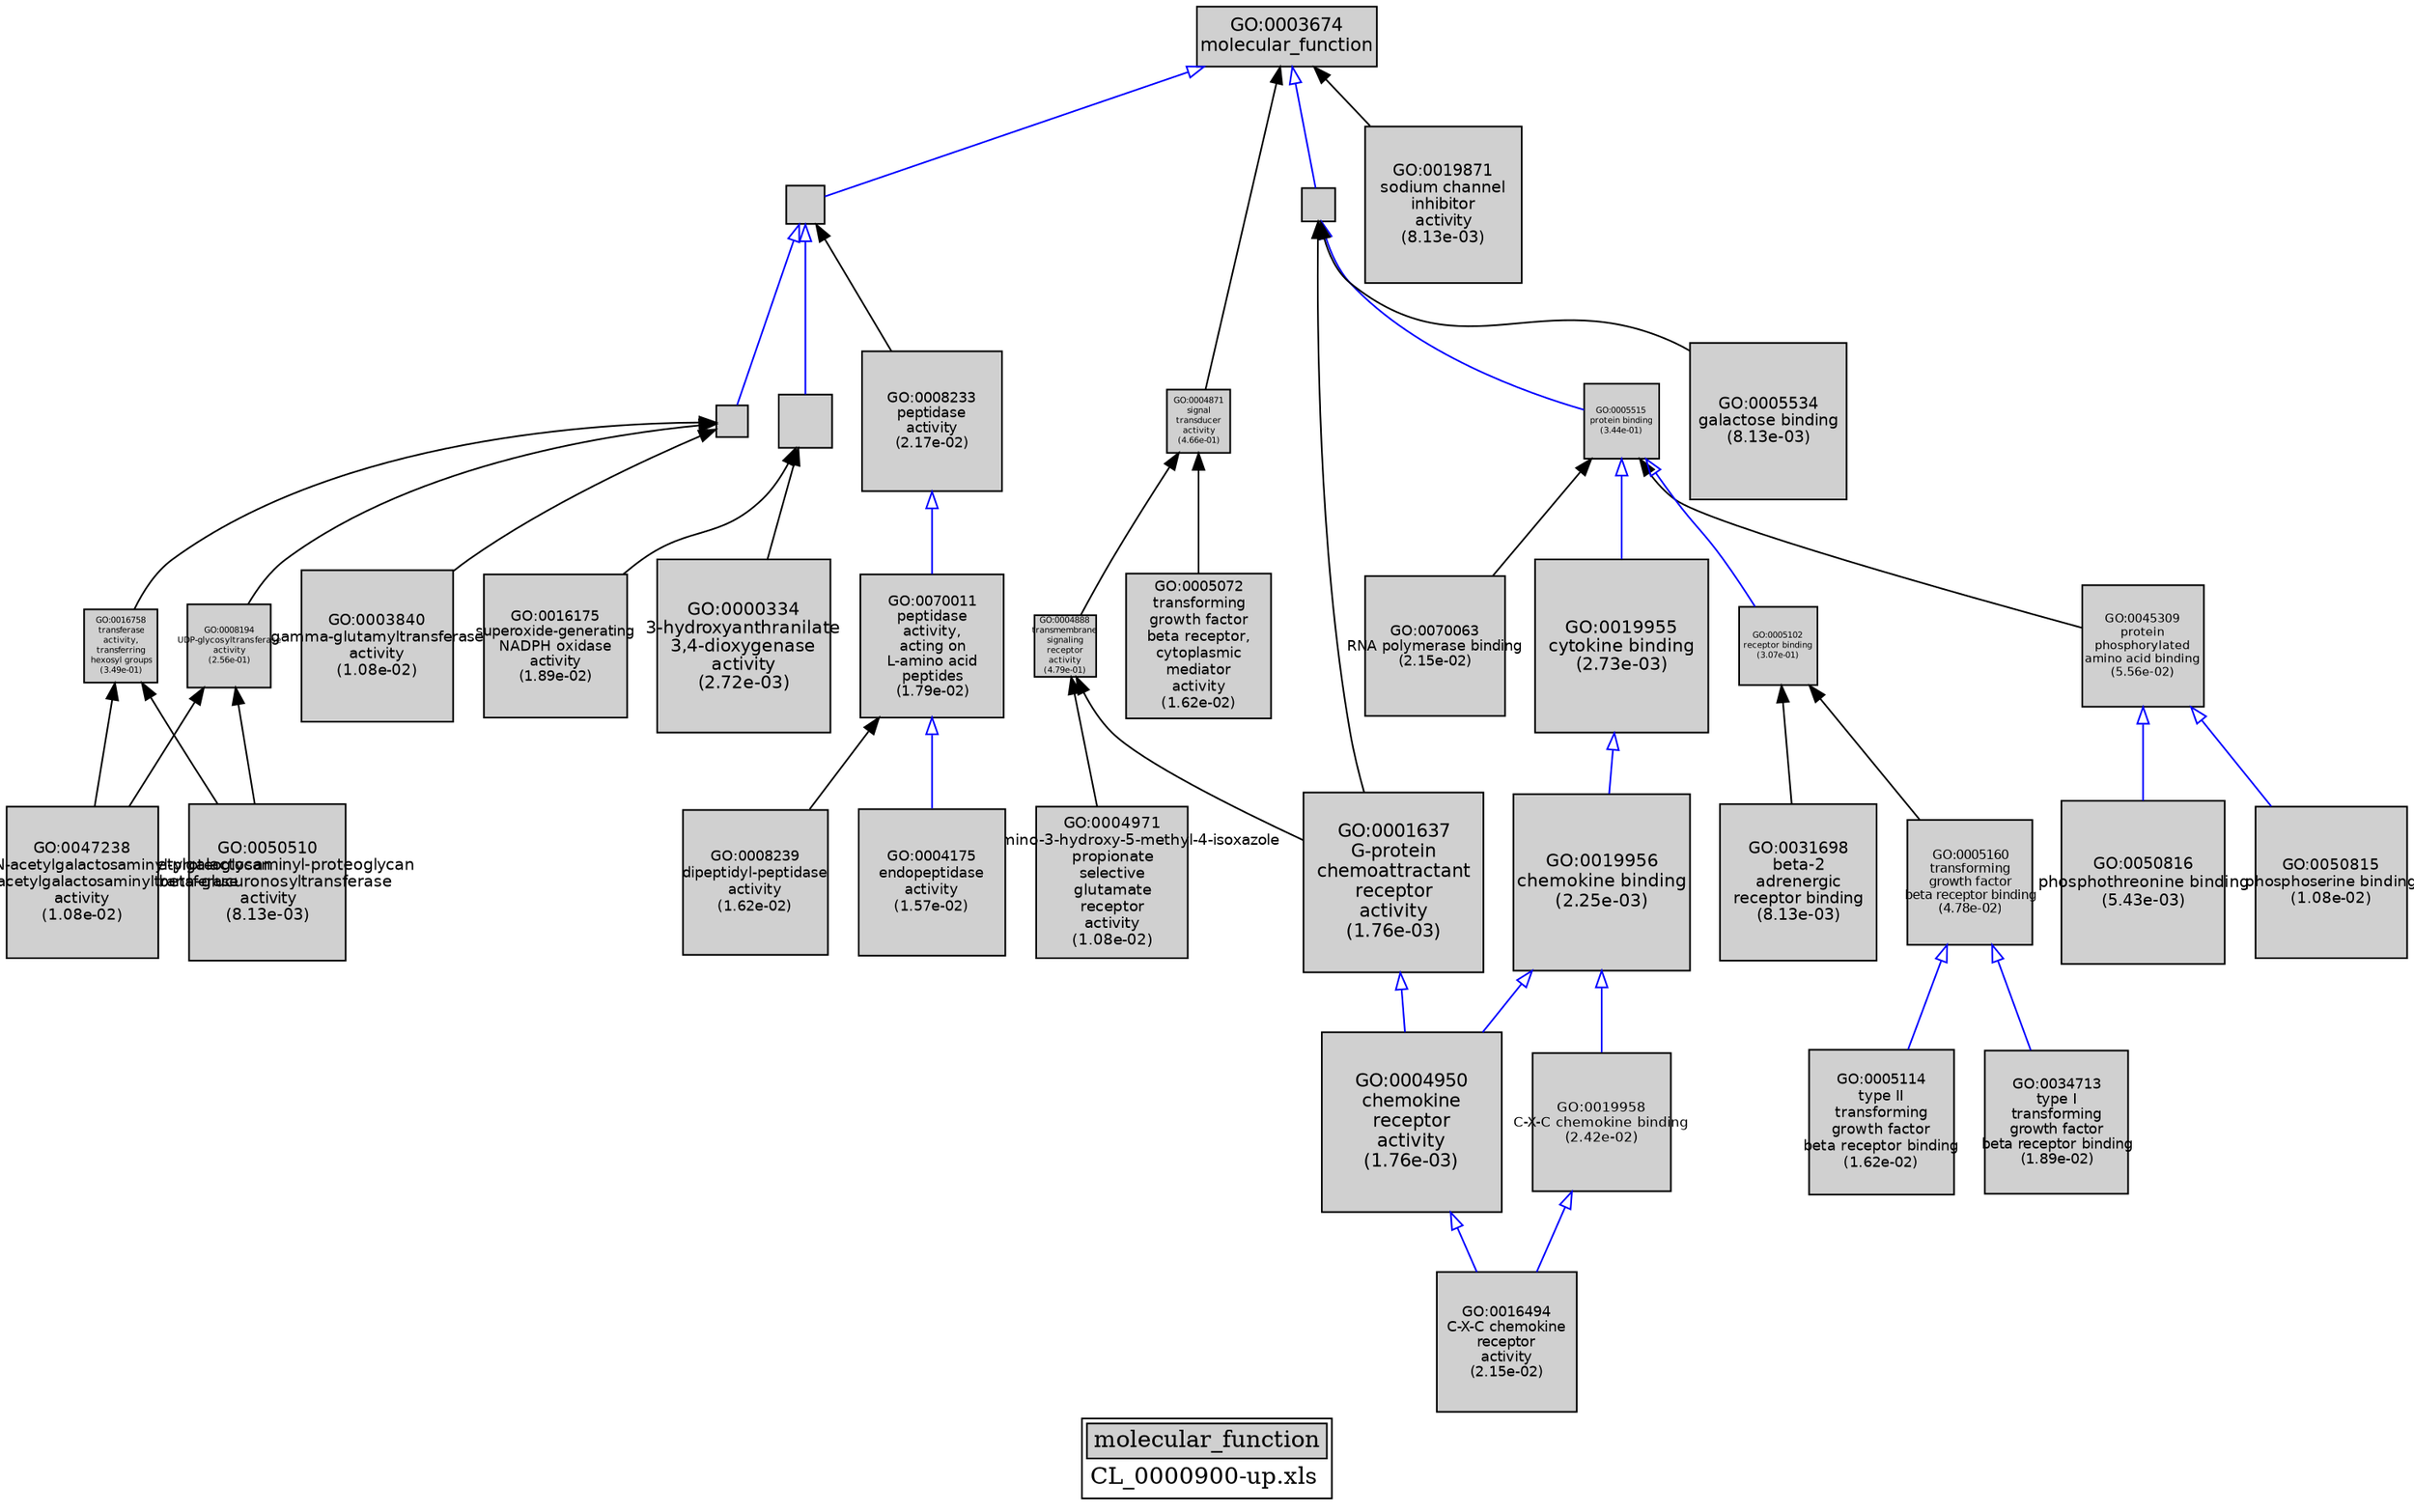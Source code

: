 digraph "molecular_function" {
graph [ bgcolor = "#FFFFFF", label = <<TABLE COLOR="black" BGCOLOR="white"><TR><TD COLSPAN="2" BGCOLOR="#D0D0D0"><FONT COLOR="black">molecular_function</FONT></TD></TR><TR><TD BORDER="0">CL_0000900-up.xls</TD></TR></TABLE>> ];
node [ fontname = "Helvetica" ];

subgraph "nodes" {

node [ style = "filled", fixedsize = "true", width = 1, shape = "box", fontsize = 9, fillcolor = "#D0D0D0", fontcolor = "black", color = "black" ];

"GO:0050510" [ URL = "#GO:0050510", label = <<TABLE BORDER="0"><TR><TD>GO:0050510<BR/>N-acetylgalactosaminyl-proteoglycan<BR/>3-beta-glucuronosyltransferase<BR/>activity<BR/>(8.13e-03)</TD></TR></TABLE>>, width = 1.30734162581, shape = "box", fontsize = 9.41285970583, height = 1.30734162581 ];
"GO:0008194" [ URL = "#GO:0008194", label = <<TABLE BORDER="0"><TR><TD>GO:0008194<BR/>UDP-glycosyltransferase<BR/>activity<BR/>(2.56e-01)</TD></TR></TABLE>>, width = 0.701299003685, shape = "box", fontsize = 5.04935282653, height = 0.701299003685 ];
"GO:0001637" [ URL = "#GO:0001637", label = <<TABLE BORDER="0"><TR><TD>GO:0001637<BR/>G-protein<BR/>chemoattractant<BR/>receptor<BR/>activity<BR/>(1.76e-03)</TD></TR></TABLE>>, width = 1.5, shape = "box", fontsize = 10.8, height = 1.5 ];
"GO:0003674" [ URL = "#GO:0003674", label = <<TABLE BORDER="0"><TR><TD>GO:0003674<BR/>molecular_function</TD></TR></TABLE>>, width = 1.5, shape = "box", fontsize = 10.8 ];
"GO:0031698" [ URL = "#GO:0031698", label = <<TABLE BORDER="0"><TR><TD>GO:0031698<BR/>beta-2<BR/>adrenergic<BR/>receptor binding<BR/>(8.13e-03)</TD></TR></TABLE>>, width = 1.30734162581, shape = "box", fontsize = 9.41285970583, height = 1.30734162581 ];
"GO:0019958" [ URL = "#GO:0019958", label = <<TABLE BORDER="0"><TR><TD>GO:0019958<BR/>C-X-C chemokine binding<BR/>(2.42e-02)</TD></TR></TABLE>>, width = 1.15065129363, shape = "box", fontsize = 8.28468931417, height = 1.15065129363 ];
"GO:0005515" [ URL = "#GO:0005515", label = <<TABLE BORDER="0"><TR><TD>GO:0005515<BR/>protein binding<BR/>(3.44e-01)</TD></TR></TABLE>>, width = 0.62156289875, shape = "box", fontsize = 5.0, height = 0.62156289875 ];
"GO:0045309" [ URL = "#GO:0045309", label = <<TABLE BORDER="0"><TR><TD>GO:0045309<BR/>protein<BR/>phosphorylated<BR/>amino acid binding<BR/>(5.56e-02)</TD></TR></TABLE>>, width = 1.01507889699, shape = "box", fontsize = 7.30856805832, height = 1.01507889699 ];
"GO:0003824" [ URL = "#GO:0003824", label = "", width = 0.322363369013, shape = "box", height = 0.322363369013 ];
"GO:0004871" [ URL = "#GO:0004871", label = <<TABLE BORDER="0"><TR><TD>GO:0004871<BR/>signal<BR/>transducer<BR/>activity<BR/>(4.66e-01)</TD></TR></TABLE>>, width = 0.528921103342, shape = "box", fontsize = 5.0, height = 0.528921103342 ];
"GO:0034713" [ URL = "#GO:0034713", label = <<TABLE BORDER="0"><TR><TD>GO:0034713<BR/>type I<BR/>transforming<BR/>growth factor<BR/>beta receptor binding<BR/>(1.89e-02)</TD></TR></TABLE>>, width = 1.18819604714, shape = "box", fontsize = 8.55501153942, height = 1.18819604714 ];
"GO:0016491" [ URL = "#GO:0016491", label = "", width = 0.441987837833, shape = "box", height = 0.441987837833 ];
"GO:0005160" [ URL = "#GO:0005160", label = <<TABLE BORDER="0"><TR><TD>GO:0005160<BR/>transforming<BR/>growth factor<BR/>beta receptor binding<BR/>(4.78e-02)</TD></TR></TABLE>>, width = 1.04087697448, shape = "box", fontsize = 7.49431421628, height = 1.04087697448 ];
"GO:0019956" [ URL = "#GO:0019956", label = <<TABLE BORDER="0"><TR><TD>GO:0019956<BR/>chemokine binding<BR/>(2.25e-03)</TD></TR></TABLE>>, width = 1.47084455925, shape = "box", fontsize = 10.5900808266, height = 1.47084455925 ];
"GO:0004950" [ URL = "#GO:0004950", label = <<TABLE BORDER="0"><TR><TD>GO:0004950<BR/>chemokine<BR/>receptor<BR/>activity<BR/>(1.76e-03)</TD></TR></TABLE>>, width = 1.5, shape = "box", fontsize = 10.8, height = 1.5 ];
"GO:0019955" [ URL = "#GO:0019955", label = <<TABLE BORDER="0"><TR><TD>GO:0019955<BR/>cytokine binding<BR/>(2.73e-03)</TD></TR></TABLE>>, width = 1.44742136416, shape = "box", fontsize = 10.421433822, height = 1.44742136416 ];
"GO:0004888" [ URL = "#GO:0004888", label = <<TABLE BORDER="0"><TR><TD>GO:0004888<BR/>transmembrane<BR/>signaling<BR/>receptor<BR/>activity<BR/>(4.79e-01)</TD></TR></TABLE>>, width = 0.519270667293, shape = "box", fontsize = 5.0, height = 0.519270667293 ];
"GO:0004175" [ URL = "#GO:0004175", label = <<TABLE BORDER="0"><TR><TD>GO:0004175<BR/>endopeptidase<BR/>activity<BR/>(1.57e-02)</TD></TR></TABLE>>, width = 1.21567895659, shape = "box", fontsize = 8.75288848746, height = 1.21567895659 ];
"GO:0070011" [ URL = "#GO:0070011", label = <<TABLE BORDER="0"><TR><TD>GO:0070011<BR/>peptidase<BR/>activity,<BR/>acting on<BR/>L-amino acid<BR/>peptides<BR/>(1.79e-02)</TD></TR></TABLE>>, width = 1.19590013047, shape = "box", fontsize = 8.61048093937, height = 1.19590013047 ];
"GO:0004971" [ URL = "#GO:0004971", label = <<TABLE BORDER="0"><TR><TD>GO:0004971<BR/>alpha-amino-3-hydroxy-5-methyl-4-isoxazole<BR/>propionate<BR/>selective<BR/>glutamate<BR/>receptor<BR/>activity<BR/>(1.08e-02)</TD></TR></TABLE>>, width = 1.26807808699, shape = "box", fontsize = 9.13016222632, height = 1.26807808699 ];
"GO:0047238" [ URL = "#GO:0047238", label = <<TABLE BORDER="0"><TR><TD>GO:0047238<BR/>glucuronosyl-N-acetylgalactosaminyl-proteoglycan<BR/>4-beta-N-acetylgalactosaminyltransferase<BR/>activity<BR/>(1.08e-02)</TD></TR></TABLE>>, width = 1.26807808699, shape = "box", fontsize = 9.13016222632, height = 1.26807808699 ];
"GO:0016740" [ URL = "#GO:0016740", label = "", width = 0.260256347745, shape = "box", height = 0.260256347745 ];
"GO:0016758" [ URL = "#GO:0016758", label = <<TABLE BORDER="0"><TR><TD>GO:0016758<BR/>transferase<BR/>activity,<BR/>transferring<BR/>hexosyl groups<BR/>(3.49e-01)</TD></TR></TABLE>>, width = 0.617616605927, shape = "box", fontsize = 5.0, height = 0.617616605927 ];
"GO:0005072" [ URL = "#GO:0005072", label = <<TABLE BORDER="0"><TR><TD>GO:0005072<BR/>transforming<BR/>growth factor<BR/>beta receptor,<BR/>cytoplasmic<BR/>mediator<BR/>activity<BR/>(1.62e-02)</TD></TR></TABLE>>, width = 1.21069280863, shape = "box", fontsize = 8.71698822216, height = 1.21069280863 ];
"GO:0016494" [ URL = "#GO:0016494", label = <<TABLE BORDER="0"><TR><TD>GO:0016494<BR/>C-X-C chemokine<BR/>receptor<BR/>activity<BR/>(2.15e-02)</TD></TR></TABLE>>, width = 1.16838505563, shape = "box", fontsize = 8.41237240052, height = 1.16838505563 ];
"GO:0005488" [ URL = "#GO:0005488", label = "", width = 0.280151053579, shape = "box", height = 0.280151053579 ];
"GO:0008239" [ URL = "#GO:0008239", label = <<TABLE BORDER="0"><TR><TD>GO:0008239<BR/>dipeptidyl-peptidase<BR/>activity<BR/>(1.62e-02)</TD></TR></TABLE>>, width = 1.21069280863, shape = "box", fontsize = 8.71698822216, height = 1.21069280863 ];
"GO:0019871" [ URL = "#GO:0019871", label = <<TABLE BORDER="0"><TR><TD>GO:0019871<BR/>sodium channel<BR/>inhibitor<BR/>activity<BR/>(8.13e-03)</TD></TR></TABLE>>, width = 1.30734162581, shape = "box", fontsize = 9.41285970583, height = 1.30734162581 ];
"GO:0008233" [ URL = "#GO:0008233", label = <<TABLE BORDER="0"><TR><TD>GO:0008233<BR/>peptidase<BR/>activity<BR/>(2.17e-02)</TD></TR></TABLE>>, width = 1.16698953701, shape = "box", fontsize = 8.40232466649, height = 1.16698953701 ];
"GO:0070063" [ URL = "#GO:0070063", label = <<TABLE BORDER="0"><TR><TD>GO:0070063<BR/>RNA polymerase binding<BR/>(2.15e-02)</TD></TR></TABLE>>, width = 1.16838505563, shape = "box", fontsize = 8.41237240052, height = 1.16838505563 ];
"GO:0050815" [ URL = "#GO:0050815", label = <<TABLE BORDER="0"><TR><TD>GO:0050815<BR/>phosphoserine binding<BR/>(1.08e-02)</TD></TR></TABLE>>, width = 1.26807808699, shape = "box", fontsize = 9.13016222632, height = 1.26807808699 ];
"GO:0005534" [ URL = "#GO:0005534", label = <<TABLE BORDER="0"><TR><TD>GO:0005534<BR/>galactose binding<BR/>(8.13e-03)</TD></TR></TABLE>>, width = 1.30734162581, shape = "box", fontsize = 9.41285970583, height = 1.30734162581 ];
"GO:0050816" [ URL = "#GO:0050816", label = <<TABLE BORDER="0"><TR><TD>GO:0050816<BR/>phosphothreonine binding<BR/>(5.43e-03)</TD></TR></TABLE>>, width = 1.36082853311, shape = "box", fontsize = 9.79796543838, height = 1.36082853311 ];
"GO:0005102" [ URL = "#GO:0005102", label = <<TABLE BORDER="0"><TR><TD>GO:0005102<BR/>receptor binding<BR/>(3.07e-01)</TD></TR></TABLE>>, width = 0.65302571195, shape = "box", fontsize = 5.0, height = 0.65302571195 ];
"GO:0003840" [ URL = "#GO:0003840", label = <<TABLE BORDER="0"><TR><TD>GO:0003840<BR/>gamma-glutamyltransferase<BR/>activity<BR/>(1.08e-02)</TD></TR></TABLE>>, width = 1.26807808699, shape = "box", fontsize = 9.13016222632, height = 1.26807808699 ];
"GO:0000334" [ URL = "#GO:0000334", label = <<TABLE BORDER="0"><TR><TD>GO:0000334<BR/>3-hydroxyanthranilate<BR/>3,4-dioxygenase<BR/>activity<BR/>(2.72e-03)</TD></TR></TABLE>>, width = 1.44781018407, shape = "box", fontsize = 10.4242333253, height = 1.44781018407 ];
"GO:0016175" [ URL = "#GO:0016175", label = <<TABLE BORDER="0"><TR><TD>GO:0016175<BR/>superoxide-generating<BR/>NADPH oxidase<BR/>activity<BR/>(1.89e-02)</TD></TR></TABLE>>, width = 1.18819604714, shape = "box", fontsize = 8.55501153942, height = 1.18819604714 ];
"GO:0005114" [ URL = "#GO:0005114", label = <<TABLE BORDER="0"><TR><TD>GO:0005114<BR/>type II<BR/>transforming<BR/>growth factor<BR/>beta receptor binding<BR/>(1.62e-02)</TD></TR></TABLE>>, width = 1.21069280863, shape = "box", fontsize = 8.71698822216, height = 1.21069280863 ];
}
subgraph "edges" {


edge [ dir = "back", weight = 1 ];
subgraph "regulates" {


edge [ color = "cyan", arrowtail = "none" ];
subgraph "positive" {


edge [ color = "green", arrowtail = "vee" ];
}
subgraph "negative" {


edge [ color = "red", arrowtail = "tee" ];
}
}
subgraph "part_of" {


edge [ color = "purple", arrowtail = "diamond", weight = 2.5 ];
}
subgraph "is_a" {


edge [ color = "blue", arrowtail = "empty", weight = 5.0 ];
"GO:0008233" -> "GO:0070011";
"GO:0005515" -> "GO:0019955";
"GO:0005160" -> "GO:0034713";
"GO:0005515" -> "GO:0005102";
"GO:0003674" -> "GO:0003824";
"GO:0045309" -> "GO:0050815";
"GO:0019956" -> "GO:0019958";
"GO:0045309" -> "GO:0050816";
"GO:0019956" -> "GO:0004950";
"GO:0004950" -> "GO:0016494";
"GO:0019958" -> "GO:0016494";
"GO:0003824" -> "GO:0016740";
"GO:0005160" -> "GO:0005114";
"GO:0070011" -> "GO:0004175";
"GO:0005488" -> "GO:0005515";
"GO:0003824" -> "GO:0016491";
"GO:0003674" -> "GO:0005488";
"GO:0001637" -> "GO:0004950";
"GO:0019955" -> "GO:0019956";
}
"GO:0008194" -> "GO:0050510";
"GO:0016491" -> "GO:0016175";
"GO:0016740" -> "GO:0008194";
"GO:0005515" -> "GO:0070063";
"GO:0005515" -> "GO:0045309";
"GO:0008194" -> "GO:0047238";
"GO:0016491" -> "GO:0000334";
"GO:0016758" -> "GO:0050510";
"GO:0016740" -> "GO:0003840";
"GO:0070011" -> "GO:0008239";
"GO:0004871" -> "GO:0005072";
"GO:0004888" -> "GO:0004971";
"GO:0003674" -> "GO:0019871";
"GO:0005488" -> "GO:0001637";
"GO:0005488" -> "GO:0005534";
"GO:0016740" -> "GO:0016758";
"GO:0004871" -> "GO:0004888";
"GO:0005102" -> "GO:0031698";
"GO:0005102" -> "GO:0005160";
"GO:0003674" -> "GO:0004871";
"GO:0004888" -> "GO:0001637";
"GO:0016758" -> "GO:0047238";
"GO:0003824" -> "GO:0008233";
}
}
